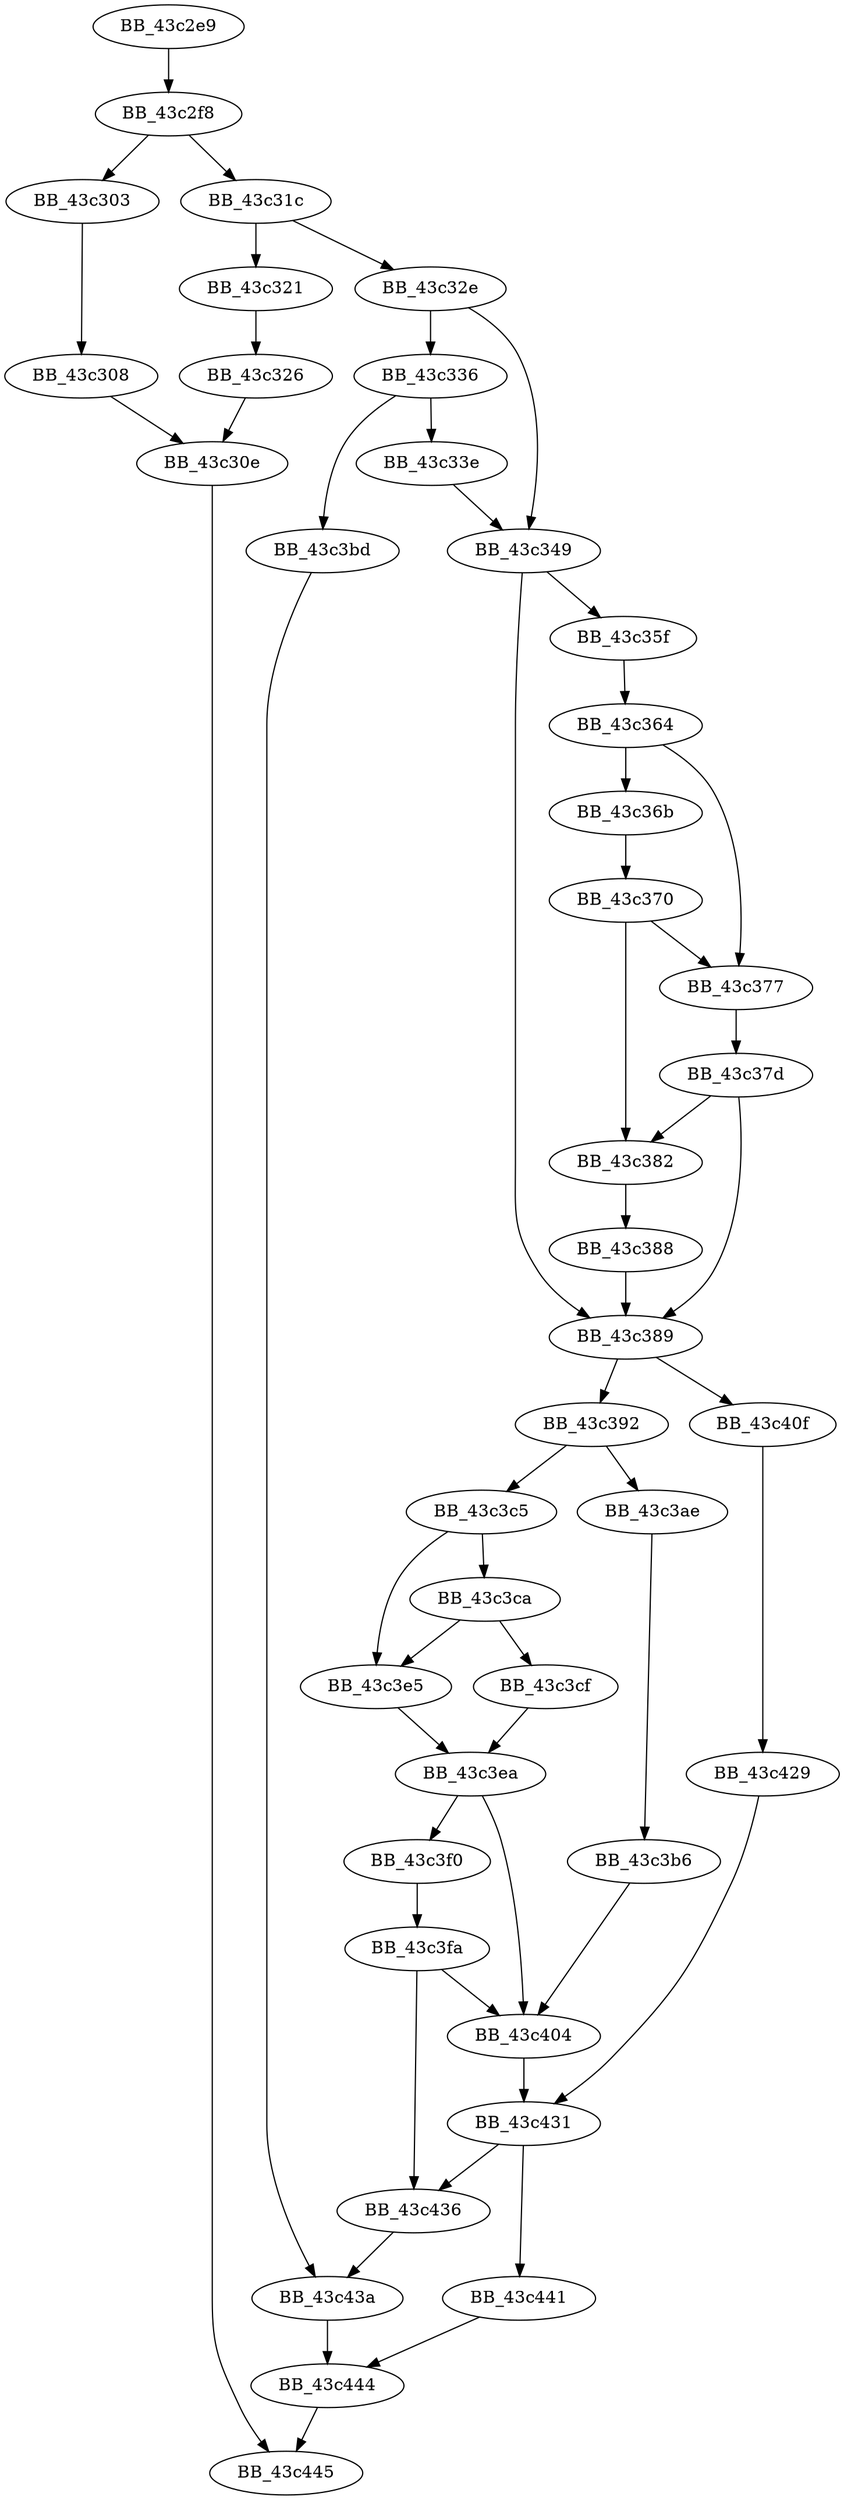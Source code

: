 DiGraph __flswbuf{
BB_43c2e9->BB_43c2f8
BB_43c2f8->BB_43c303
BB_43c2f8->BB_43c31c
BB_43c303->BB_43c308
BB_43c308->BB_43c30e
BB_43c30e->BB_43c445
BB_43c31c->BB_43c321
BB_43c31c->BB_43c32e
BB_43c321->BB_43c326
BB_43c326->BB_43c30e
BB_43c32e->BB_43c336
BB_43c32e->BB_43c349
BB_43c336->BB_43c33e
BB_43c336->BB_43c3bd
BB_43c33e->BB_43c349
BB_43c349->BB_43c35f
BB_43c349->BB_43c389
BB_43c35f->BB_43c364
BB_43c364->BB_43c36b
BB_43c364->BB_43c377
BB_43c36b->BB_43c370
BB_43c370->BB_43c377
BB_43c370->BB_43c382
BB_43c377->BB_43c37d
BB_43c37d->BB_43c382
BB_43c37d->BB_43c389
BB_43c382->BB_43c388
BB_43c388->BB_43c389
BB_43c389->BB_43c392
BB_43c389->BB_43c40f
BB_43c392->BB_43c3ae
BB_43c392->BB_43c3c5
BB_43c3ae->BB_43c3b6
BB_43c3b6->BB_43c404
BB_43c3bd->BB_43c43a
BB_43c3c5->BB_43c3ca
BB_43c3c5->BB_43c3e5
BB_43c3ca->BB_43c3cf
BB_43c3ca->BB_43c3e5
BB_43c3cf->BB_43c3ea
BB_43c3e5->BB_43c3ea
BB_43c3ea->BB_43c3f0
BB_43c3ea->BB_43c404
BB_43c3f0->BB_43c3fa
BB_43c3fa->BB_43c404
BB_43c3fa->BB_43c436
BB_43c404->BB_43c431
BB_43c40f->BB_43c429
BB_43c429->BB_43c431
BB_43c431->BB_43c436
BB_43c431->BB_43c441
BB_43c436->BB_43c43a
BB_43c43a->BB_43c444
BB_43c441->BB_43c444
BB_43c444->BB_43c445
}

